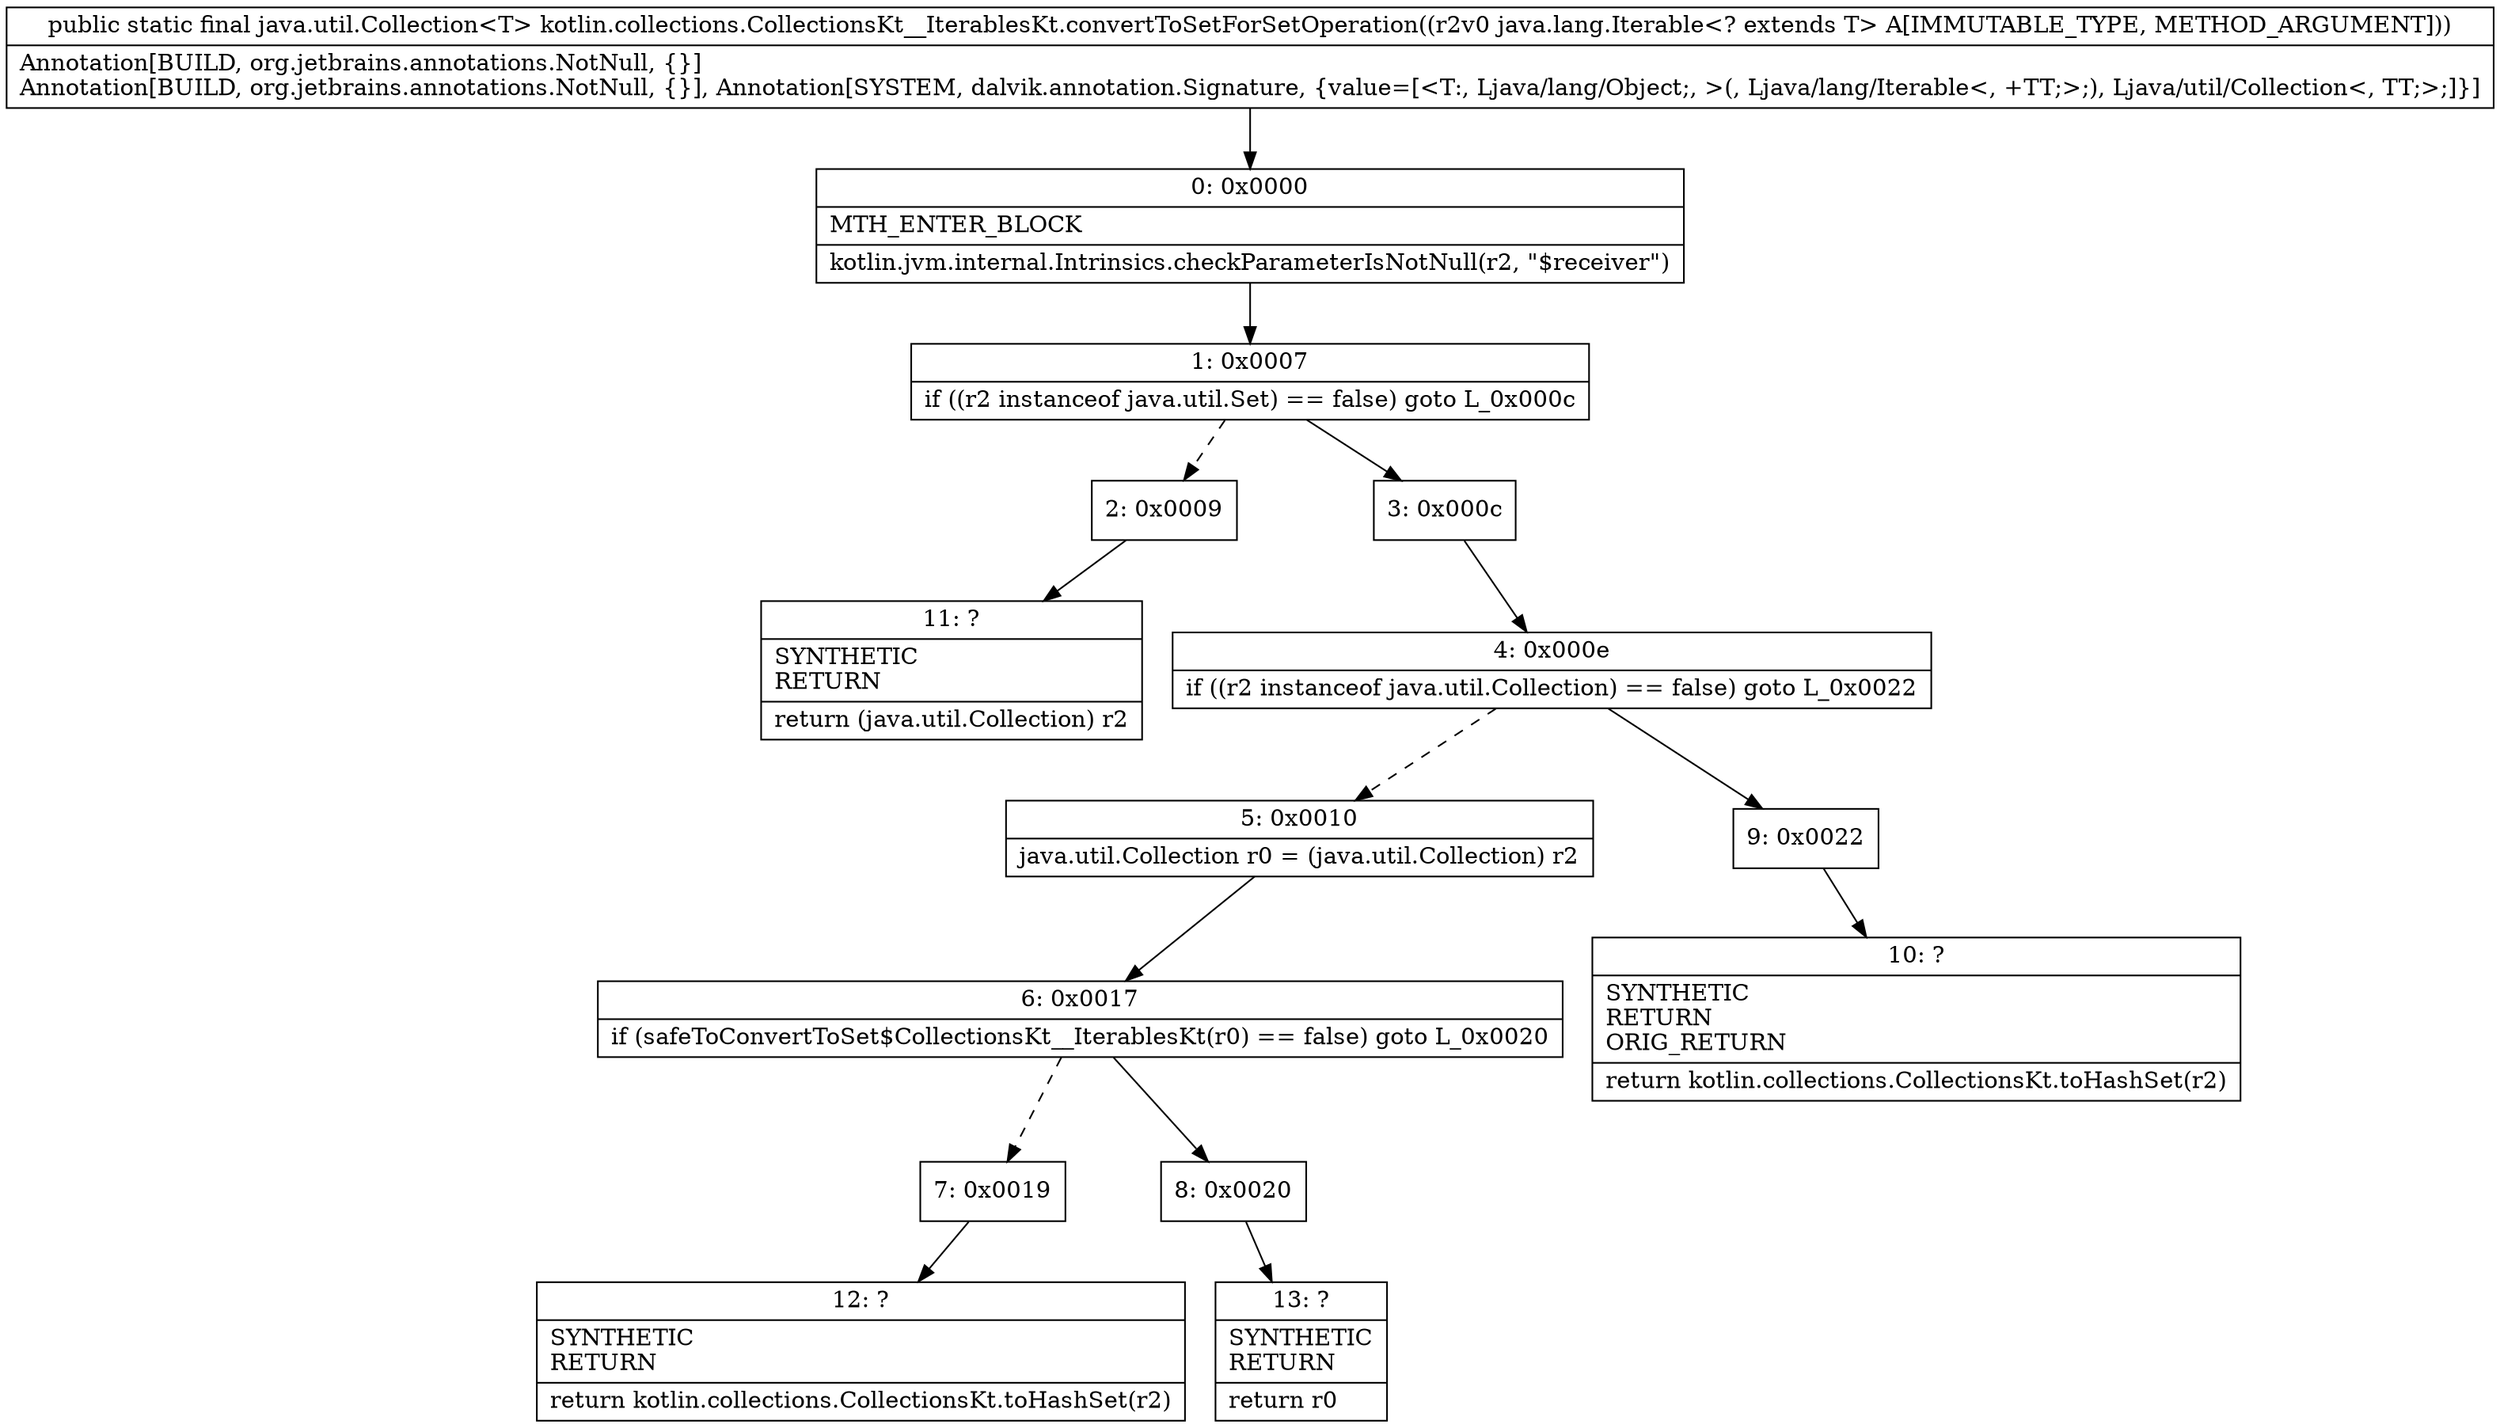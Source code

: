 digraph "CFG forkotlin.collections.CollectionsKt__IterablesKt.convertToSetForSetOperation(Ljava\/lang\/Iterable;)Ljava\/util\/Collection;" {
Node_0 [shape=record,label="{0\:\ 0x0000|MTH_ENTER_BLOCK\l|kotlin.jvm.internal.Intrinsics.checkParameterIsNotNull(r2, \"$receiver\")\l}"];
Node_1 [shape=record,label="{1\:\ 0x0007|if ((r2 instanceof java.util.Set) == false) goto L_0x000c\l}"];
Node_2 [shape=record,label="{2\:\ 0x0009}"];
Node_3 [shape=record,label="{3\:\ 0x000c}"];
Node_4 [shape=record,label="{4\:\ 0x000e|if ((r2 instanceof java.util.Collection) == false) goto L_0x0022\l}"];
Node_5 [shape=record,label="{5\:\ 0x0010|java.util.Collection r0 = (java.util.Collection) r2\l}"];
Node_6 [shape=record,label="{6\:\ 0x0017|if (safeToConvertToSet$CollectionsKt__IterablesKt(r0) == false) goto L_0x0020\l}"];
Node_7 [shape=record,label="{7\:\ 0x0019}"];
Node_8 [shape=record,label="{8\:\ 0x0020}"];
Node_9 [shape=record,label="{9\:\ 0x0022}"];
Node_10 [shape=record,label="{10\:\ ?|SYNTHETIC\lRETURN\lORIG_RETURN\l|return kotlin.collections.CollectionsKt.toHashSet(r2)\l}"];
Node_11 [shape=record,label="{11\:\ ?|SYNTHETIC\lRETURN\l|return (java.util.Collection) r2\l}"];
Node_12 [shape=record,label="{12\:\ ?|SYNTHETIC\lRETURN\l|return kotlin.collections.CollectionsKt.toHashSet(r2)\l}"];
Node_13 [shape=record,label="{13\:\ ?|SYNTHETIC\lRETURN\l|return r0\l}"];
MethodNode[shape=record,label="{public static final java.util.Collection\<T\> kotlin.collections.CollectionsKt__IterablesKt.convertToSetForSetOperation((r2v0 java.lang.Iterable\<? extends T\> A[IMMUTABLE_TYPE, METHOD_ARGUMENT]))  | Annotation[BUILD, org.jetbrains.annotations.NotNull, \{\}]\lAnnotation[BUILD, org.jetbrains.annotations.NotNull, \{\}], Annotation[SYSTEM, dalvik.annotation.Signature, \{value=[\<T:, Ljava\/lang\/Object;, \>(, Ljava\/lang\/Iterable\<, +TT;\>;), Ljava\/util\/Collection\<, TT;\>;]\}]\l}"];
MethodNode -> Node_0;
Node_0 -> Node_1;
Node_1 -> Node_2[style=dashed];
Node_1 -> Node_3;
Node_2 -> Node_11;
Node_3 -> Node_4;
Node_4 -> Node_5[style=dashed];
Node_4 -> Node_9;
Node_5 -> Node_6;
Node_6 -> Node_7[style=dashed];
Node_6 -> Node_8;
Node_7 -> Node_12;
Node_8 -> Node_13;
Node_9 -> Node_10;
}

